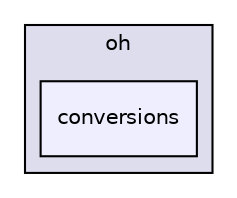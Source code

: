 digraph "conversions" {
  compound=true
  node [ fontsize="10", fontname="Helvetica"];
  edge [ labelfontsize="10", labelfontname="Helvetica"];
  subgraph clusterdir_da96989858fc03e8e84f2ef05cb69165 {
    graph [ bgcolor="#ddddee", pencolor="black", label="oh" fontname="Helvetica", fontsize="10", URL="dir_da96989858fc03e8e84f2ef05cb69165.html"]
  dir_3974bd67aa5590074010794f4db7a3d4 [shape=box, label="conversions", style="filled", fillcolor="#eeeeff", pencolor="black", URL="dir_3974bd67aa5590074010794f4db7a3d4.html"];
  }
}

